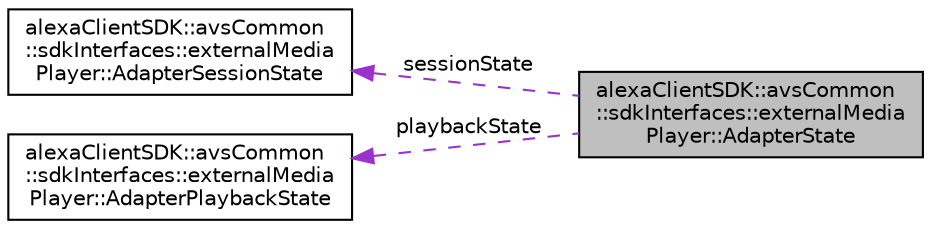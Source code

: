 digraph "alexaClientSDK::avsCommon::sdkInterfaces::externalMediaPlayer::AdapterState"
{
  edge [fontname="Helvetica",fontsize="10",labelfontname="Helvetica",labelfontsize="10"];
  node [fontname="Helvetica",fontsize="10",shape=record];
  rankdir="LR";
  Node1 [label="alexaClientSDK::avsCommon\l::sdkInterfaces::externalMedia\lPlayer::AdapterState",height=0.2,width=0.4,color="black", fillcolor="grey75", style="filled", fontcolor="black"];
  Node2 -> Node1 [dir="back",color="darkorchid3",fontsize="10",style="dashed",label=" sessionState" ,fontname="Helvetica"];
  Node2 [label="alexaClientSDK::avsCommon\l::sdkInterfaces::externalMedia\lPlayer::AdapterSessionState",height=0.2,width=0.4,color="black", fillcolor="white", style="filled",URL="$structalexa_client_s_d_k_1_1avs_common_1_1sdk_interfaces_1_1external_media_player_1_1_adapter_session_state.html"];
  Node3 -> Node1 [dir="back",color="darkorchid3",fontsize="10",style="dashed",label=" playbackState" ,fontname="Helvetica"];
  Node3 [label="alexaClientSDK::avsCommon\l::sdkInterfaces::externalMedia\lPlayer::AdapterPlaybackState",height=0.2,width=0.4,color="black", fillcolor="white", style="filled",URL="$structalexa_client_s_d_k_1_1avs_common_1_1sdk_interfaces_1_1external_media_player_1_1_adapter_playback_state.html"];
}

